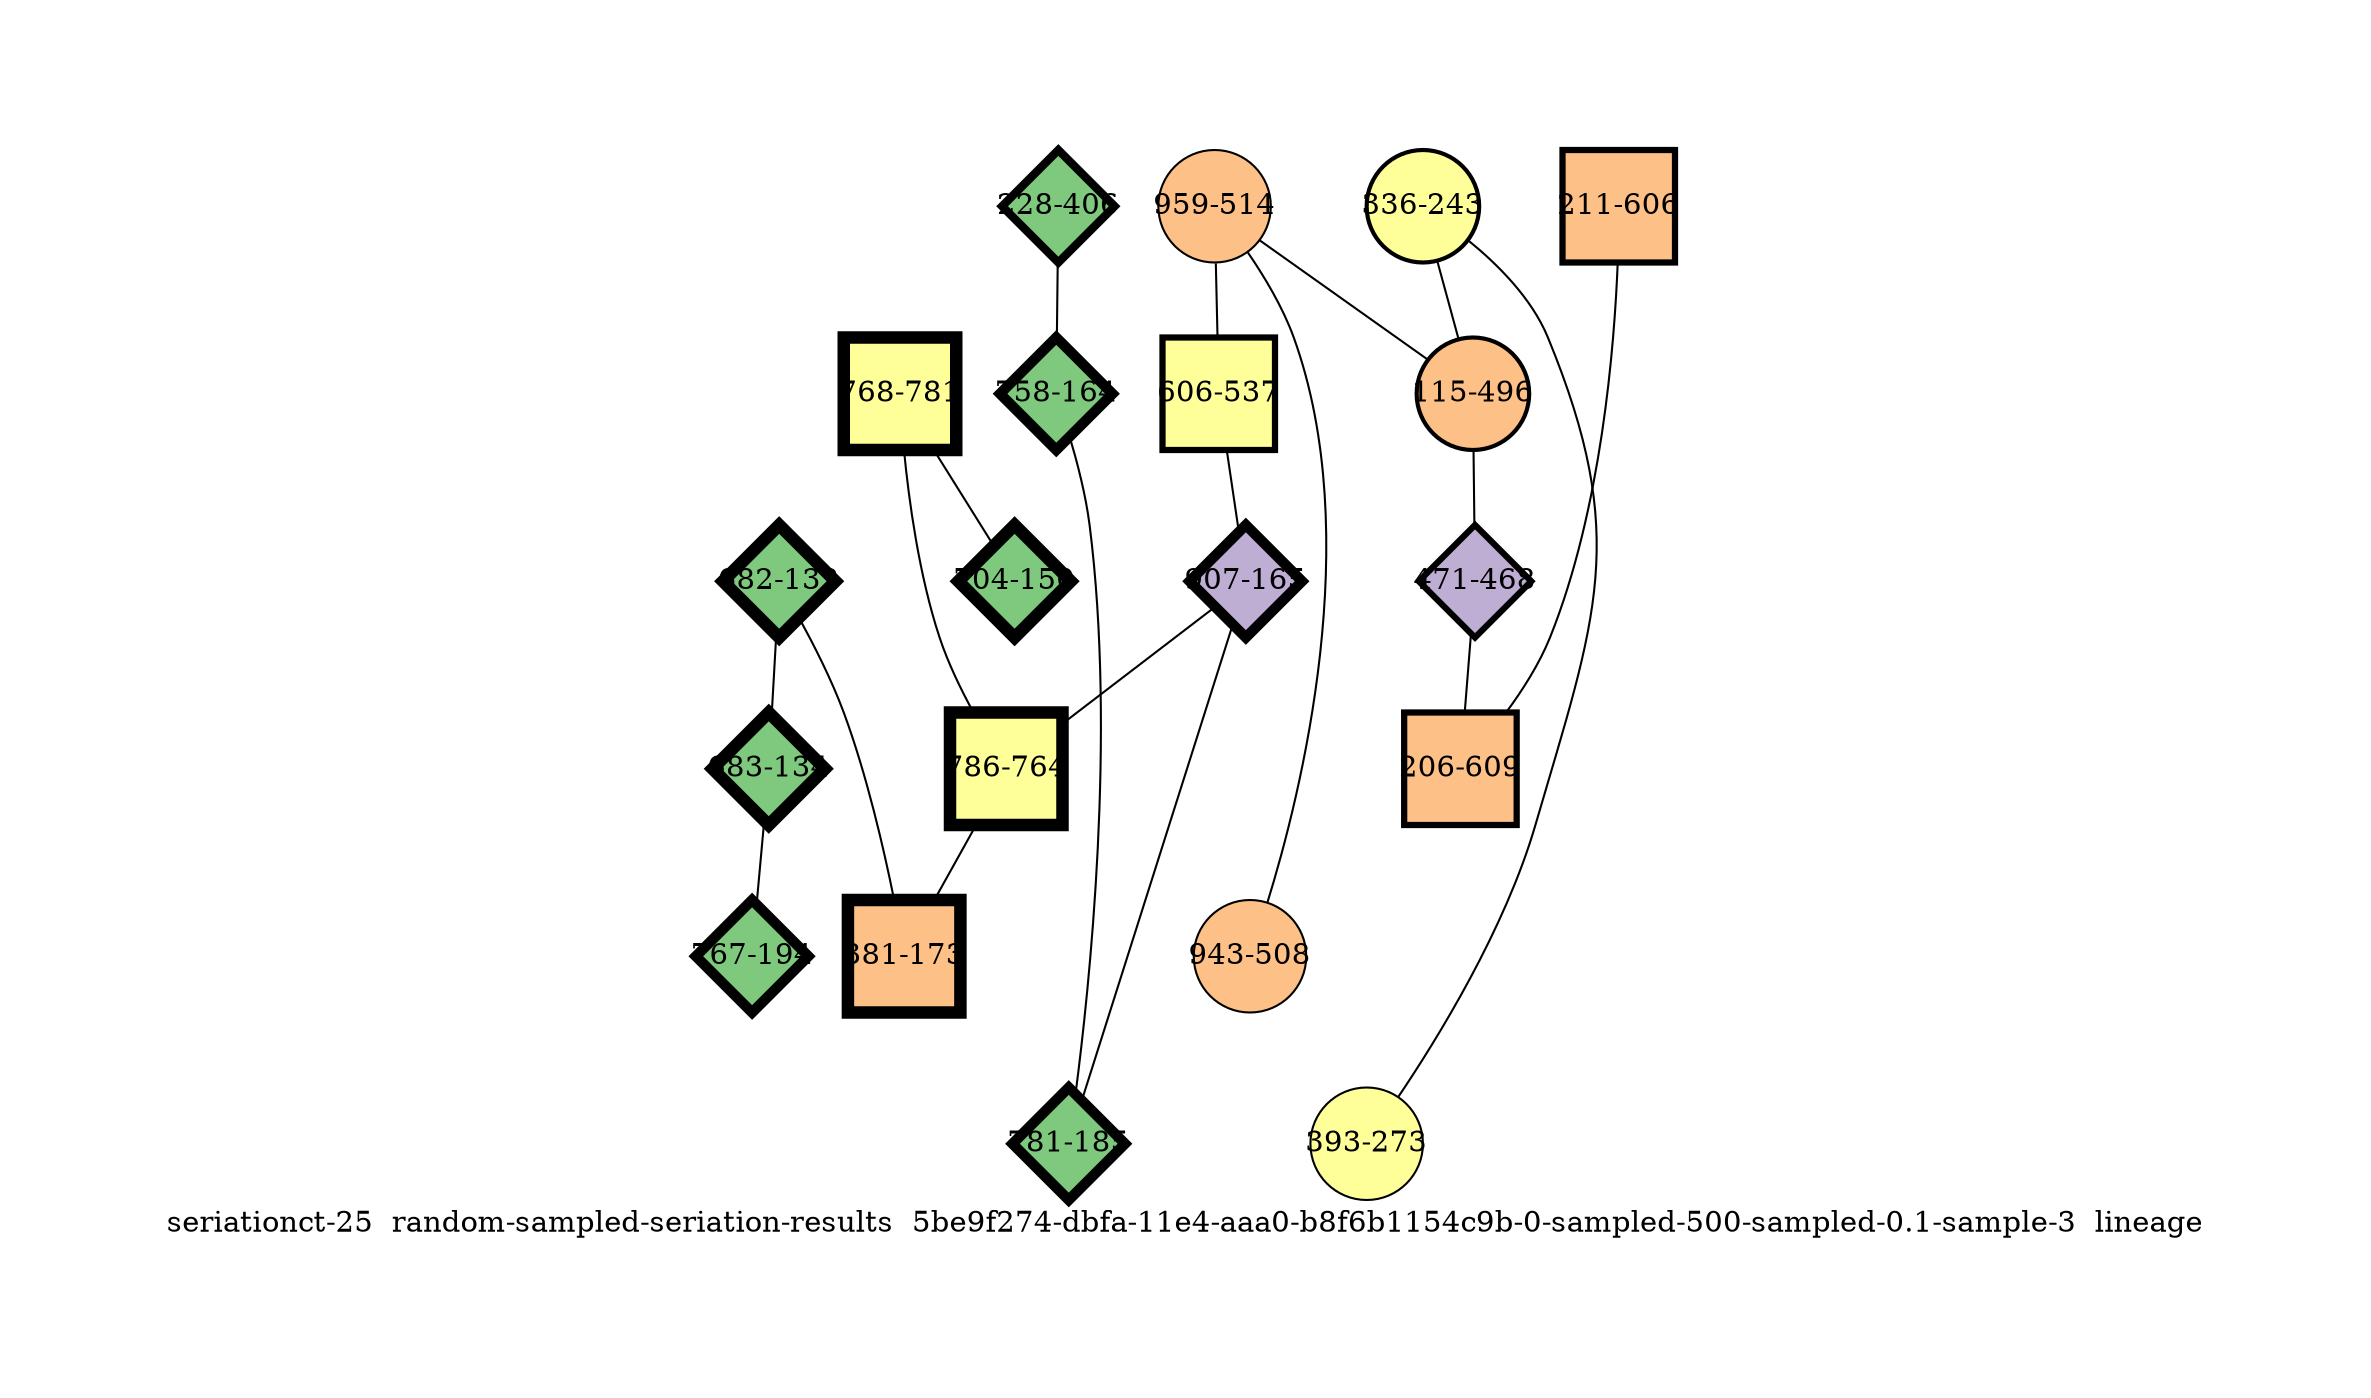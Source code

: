 strict graph "seriationct-25  random-sampled-seriation-results  5be9f274-dbfa-11e4-aaa0-b8f6b1154c9b-0-sampled-500-sampled-0.1-sample-3  lineage" {
labelloc=b;
ratio=auto;
pad="1.0";
label="seriationct-25  random-sampled-seriation-results  5be9f274-dbfa-11e4-aaa0-b8f6b1154c9b-0-sampled-500-sampled-0.1-sample-3  lineage";
node [width="0.75", style=filled, fixedsize=true, height="0.75", shape=circle, label=""];
0 [xCoordinate="781.0", appears_in_slice=6, yCoordinate="768.0", colorscheme=accent6, lineage_id=1, short_label="768-781", label="768-781", shape=square, cluster_id=3, fillcolor=4, size="500.0", id=18, penwidth="6.0"];
1 [xCoordinate="514.0", appears_in_slice=1, yCoordinate="959.0", colorscheme=accent6, lineage_id=0, short_label="959-514", label="959-514", shape=circle, cluster_id=2, fillcolor=3, size="500.0", id=17, penwidth="1.0"];
2 [xCoordinate="406.0", appears_in_slice=4, yCoordinate="228.0", colorscheme=accent6, lineage_id=2, short_label="228-406", label="228-406", shape=diamond, cluster_id=0, fillcolor=1, size="500.0", id=2, penwidth="4.0"];
3 [xCoordinate="537.0", appears_in_slice=3, yCoordinate="606.0", colorscheme=accent6, lineage_id=1, short_label="606-537", label="606-537", shape=square, cluster_id=3, fillcolor=4, size="500.0", id=3, penwidth="3.0"];
4 [xCoordinate="165.0", appears_in_slice=5, yCoordinate="907.0", colorscheme=accent6, lineage_id=2, short_label="907-165", label="907-165", shape=diamond, cluster_id=1, fillcolor=2, size="500.0", id=4, penwidth="5.0"];
5 [xCoordinate="243.0", appears_in_slice=2, yCoordinate="336.0", colorscheme=accent6, lineage_id=0, short_label="336-243", label="336-243", shape=circle, cluster_id=3, fillcolor=4, size="500.0", id=5, penwidth="2.0"];
6 [xCoordinate="150.0", appears_in_slice=6, yCoordinate="704.0", colorscheme=accent6, lineage_id=2, short_label="704-150", label="704-150", shape=diamond, cluster_id=0, fillcolor=1, size="500.0", id=7, penwidth="6.0"];
7 [xCoordinate="273.0", appears_in_slice=1, yCoordinate="393.0", colorscheme=accent6, lineage_id=0, short_label="393-273", label="393-273", shape=circle, cluster_id=3, fillcolor=4, size="500.0", id=0, penwidth="1.0"];
8 [xCoordinate="132.0", appears_in_slice=6, yCoordinate="682.0", colorscheme=accent6, lineage_id=2, short_label="682-132", label="682-132", shape=diamond, cluster_id=0, fillcolor=1, size="500.0", id=8, penwidth="6.0"];
9 [xCoordinate="764.0", appears_in_slice=6, yCoordinate="786.0", colorscheme=accent6, lineage_id=1, short_label="786-764", label="786-764", shape=square, cluster_id=3, fillcolor=4, size="500.0", id=9, penwidth="6.0"];
10 [xCoordinate="134.0", appears_in_slice=6, yCoordinate="683.0", colorscheme=accent6, lineage_id=2, short_label="683-134", label="683-134", shape=diamond, cluster_id=0, fillcolor=1, size="500.0", id=10, penwidth="6.0"];
11 [xCoordinate="496.0", appears_in_slice=2, yCoordinate="115.0", colorscheme=accent6, lineage_id=0, short_label="115-496", label="115-496", shape=circle, cluster_id=2, fillcolor=3, size="500.0", id=11, penwidth="2.0"];
12 [xCoordinate="164.0", appears_in_slice=5, yCoordinate="758.0", colorscheme=accent6, lineage_id=2, short_label="758-164", label="758-164", shape=diamond, cluster_id=0, fillcolor=1, size="500.0", id=12, penwidth="5.0"];
13 [xCoordinate="194.0", appears_in_slice=5, yCoordinate="767.0", colorscheme=accent6, lineage_id=2, short_label="767-194", label="767-194", shape=diamond, cluster_id=0, fillcolor=1, size="500.0", id=13, penwidth="5.0"];
14 [xCoordinate="185.0", appears_in_slice=5, yCoordinate="781.0", colorscheme=accent6, lineage_id=2, short_label="781-185", label="781-185", shape=diamond, cluster_id=0, fillcolor=1, size="500.0", id=14, penwidth="5.0"];
15 [xCoordinate="508.0", appears_in_slice=1, yCoordinate="943.0", colorscheme=accent6, lineage_id=0, short_label="943-508", label="943-508", shape=circle, cluster_id=2, fillcolor=3, size="500.0", id=15, penwidth="1.0"];
16 [xCoordinate="606.0", appears_in_slice=3, yCoordinate="211.0", colorscheme=accent6, lineage_id=1, short_label="211-606", label="211-606", shape=square, cluster_id=2, fillcolor=3, size="500.0", id=16, penwidth="3.0"];
17 [xCoordinate="173.0", appears_in_slice=6, yCoordinate="381.0", colorscheme=accent6, lineage_id=1, short_label="381-173", label="381-173", shape=square, cluster_id=2, fillcolor=3, size="500.0", id=1, penwidth="6.0"];
18 [xCoordinate="468.0", appears_in_slice=3, yCoordinate="471.0", colorscheme=accent6, lineage_id=2, short_label="471-468", label="471-468", shape=diamond, cluster_id=1, fillcolor=2, size="500.0", id=6, penwidth="3.0"];
19 [xCoordinate="609.0", appears_in_slice=3, yCoordinate="206.0", colorscheme=accent6, lineage_id=1, short_label="206-609", label="206-609", shape=square, cluster_id=2, fillcolor=3, size="500.0", id=19, penwidth="3.0"];
0 -- 9  [inverseweight="15.7485197087", weight="0.0634980314656"];
0 -- 6  [inverseweight="1.07766129181", weight="0.927935342575"];
1 -- 11  [inverseweight="1.54106805658", weight="0.648900608722"];
1 -- 3  [inverseweight="1.53115120805", weight="0.653103360886"];
1 -- 15  [inverseweight="19.4920293896", weight="0.0513030213535"];
2 -- 12  [inverseweight="3.47877121446", weight="0.287457822993"];
3 -- 4  [inverseweight="1.39721505203", weight="0.71570943825"];
4 -- 9  [inverseweight="2.99085003184", weight="0.33435310676"];
4 -- 14  [inverseweight="11.3460682474", weight="0.0881362581461"];
5 -- 11  [inverseweight="1.90809120503", weight="0.524083962739"];
5 -- 7  [inverseweight="4.46179656677", weight="0.224124965142"];
8 -- 17  [inverseweight="3.70299263484", weight="0.270051846874"];
8 -- 10  [inverseweight="17.2107097705", weight="0.0581033561853"];
9 -- 17  [inverseweight="46.8292905791", weight="0.0213541565041"];
10 -- 13  [inverseweight="2.34115650231", weight="0.427139321533"];
11 -- 18  [inverseweight="1.20373990726", weight="0.830744244639"];
12 -- 14  [inverseweight="2.01116479851", weight="0.497224295464"];
16 -- 19  [inverseweight="49.5073771488", weight="0.0201990098767"];
18 -- 19  [inverseweight="28.3069258536", weight="0.0353270434653"];
}
